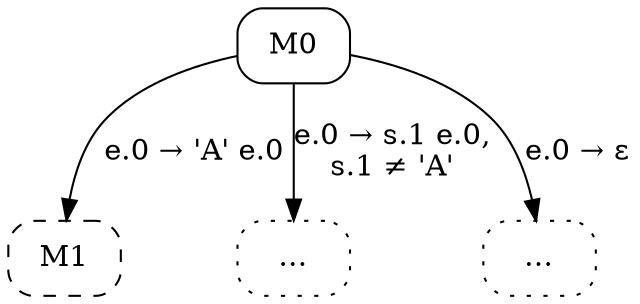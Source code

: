digraph {
  node [shape=box, style=rounded];

  M0;
  M1 [style="rounded,dashed"];
  M0 -> M1 [label="e.0 → 'A' e.0"];
  M2 [label="…", style="rounded,dotted"];
  M0 -> M2 [label="e.0 → s.1 e.0,\ns.1 ≠ 'A'"];
  M3 [label="…", style="rounded,dotted"];
  M0 -> M3 [label="e.0 → ε"];
}
